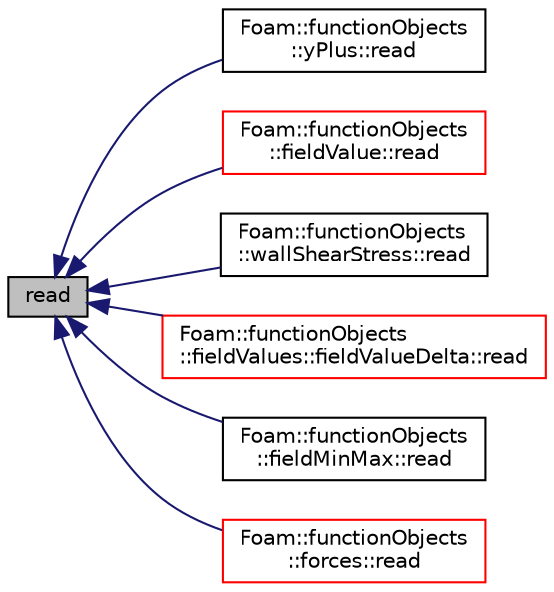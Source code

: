 digraph "read"
{
  bgcolor="transparent";
  edge [fontname="Helvetica",fontsize="10",labelfontname="Helvetica",labelfontsize="10"];
  node [fontname="Helvetica",fontsize="10",shape=record];
  rankdir="LR";
  Node1 [label="read",height=0.2,width=0.4,color="black", fillcolor="grey75", style="filled", fontcolor="black"];
  Node1 -> Node2 [dir="back",color="midnightblue",fontsize="10",style="solid",fontname="Helvetica"];
  Node2 [label="Foam::functionObjects\l::yPlus::read",height=0.2,width=0.4,color="black",URL="$a03009.html#afac0600fef97b05534a595ce00b272ed",tooltip="Read the yPlus data. "];
  Node1 -> Node3 [dir="back",color="midnightblue",fontsize="10",style="solid",fontname="Helvetica"];
  Node3 [label="Foam::functionObjects\l::fieldValue::read",height=0.2,width=0.4,color="red",URL="$a00785.html#a6ce0c64db98eb6144d363dbfc86104eb",tooltip="Read from dictionary. "];
  Node1 -> Node4 [dir="back",color="midnightblue",fontsize="10",style="solid",fontname="Helvetica"];
  Node4 [label="Foam::functionObjects\l::wallShearStress::read",height=0.2,width=0.4,color="black",URL="$a02966.html#afac0600fef97b05534a595ce00b272ed",tooltip="Read the wallShearStress data. "];
  Node1 -> Node5 [dir="back",color="midnightblue",fontsize="10",style="solid",fontname="Helvetica"];
  Node5 [label="Foam::functionObjects\l::fieldValues::fieldValueDelta::read",height=0.2,width=0.4,color="red",URL="$a00787.html#afac0600fef97b05534a595ce00b272ed",tooltip="Read from dictionary. "];
  Node1 -> Node6 [dir="back",color="midnightblue",fontsize="10",style="solid",fontname="Helvetica"];
  Node6 [label="Foam::functionObjects\l::fieldMinMax::read",height=0.2,width=0.4,color="black",URL="$a00778.html#afac0600fef97b05534a595ce00b272ed",tooltip="Read the field min/max data. "];
  Node1 -> Node7 [dir="back",color="midnightblue",fontsize="10",style="solid",fontname="Helvetica"];
  Node7 [label="Foam::functionObjects\l::forces::read",height=0.2,width=0.4,color="red",URL="$a00871.html#afac0600fef97b05534a595ce00b272ed",tooltip="Read the forces data. "];
}
